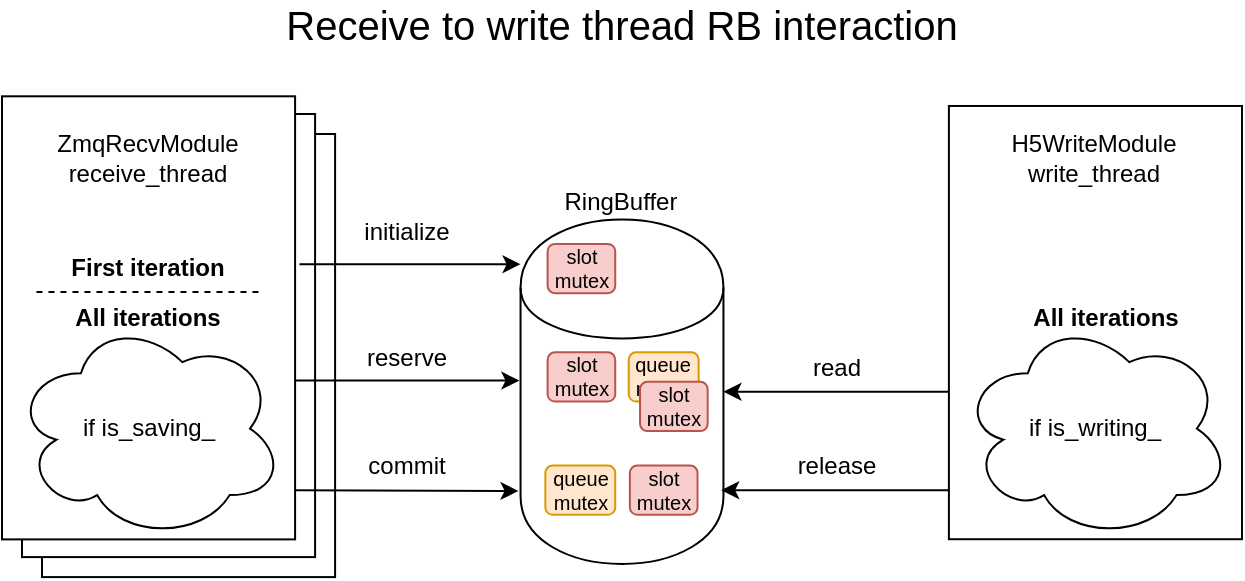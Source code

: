 <mxfile version="12.9.9" type="device"><diagram id="3znaM6-Qtt049MXpavv6" name="Page-1"><mxGraphModel dx="757" dy="1219" grid="1" gridSize="10" guides="1" tooltips="1" connect="1" arrows="1" fold="1" page="1" pageScale="1" pageWidth="827" pageHeight="1169" math="0" shadow="0"><root><mxCell id="0"/><mxCell id="1" parent="0"/><mxCell id="JWqNSt1Gs66bmwtQ73Sr-16" value="" style="group" vertex="1" connectable="0" parent="1"><mxGeometry x="104" y="20" width="620" height="286.542" as="geometry"/></mxCell><mxCell id="JWqNSt1Gs66bmwtQ73Sr-11" value="" style="group" vertex="1" connectable="0" parent="JWqNSt1Gs66bmwtQ73Sr-16"><mxGeometry x="10" y="55.004" width="156.545" height="231.538" as="geometry"/></mxCell><mxCell id="JWqNSt1Gs66bmwtQ73Sr-9" value="" style="rounded=0;whiteSpace=wrap;html=1;" vertex="1" parent="JWqNSt1Gs66bmwtQ73Sr-11"><mxGeometry x="10" y="10" width="146.545" height="221.538" as="geometry"/></mxCell><mxCell id="JWqNSt1Gs66bmwtQ73Sr-3" value="" style="rounded=0;whiteSpace=wrap;html=1;" vertex="1" parent="JWqNSt1Gs66bmwtQ73Sr-11"><mxGeometry width="146.545" height="221.538" as="geometry"/></mxCell><mxCell id="JWqNSt1Gs66bmwtQ73Sr-1" value="Receive to write thread RB interaction" style="text;html=1;strokeColor=none;fillColor=none;align=center;verticalAlign=middle;whiteSpace=wrap;rounded=0;fontSize=20;" vertex="1" parent="JWqNSt1Gs66bmwtQ73Sr-16"><mxGeometry x="135" width="350" height="20" as="geometry"/></mxCell><mxCell id="3xYVtdgNaVhoodympKKh-9" value="RingBuffer" style="shape=cylinder;whiteSpace=wrap;html=1;boundedLbl=1;backgroundOutline=1;labelPosition=center;verticalLabelPosition=top;align=center;verticalAlign=bottom;" parent="JWqNSt1Gs66bmwtQ73Sr-16" vertex="1"><mxGeometry x="259.273" y="107.692" width="101.455" height="172.308" as="geometry"/></mxCell><mxCell id="3xYVtdgNaVhoodympKKh-11" value="initialize" style="text;html=1;strokeColor=none;fillColor=none;align=center;verticalAlign=middle;whiteSpace=wrap;rounded=0;" parent="JWqNSt1Gs66bmwtQ73Sr-16" vertex="1"><mxGeometry x="180.364" y="101.538" width="45.091" height="24.615" as="geometry"/></mxCell><mxCell id="3xYVtdgNaVhoodympKKh-15" value="" style="endArrow=classic;html=1;entryX=-0.01;entryY=0.788;entryDx=0;entryDy=0;entryPerimeter=0;" parent="JWqNSt1Gs66bmwtQ73Sr-16" target="3xYVtdgNaVhoodympKKh-9" edge="1"><mxGeometry width="50" height="50" relative="1" as="geometry"><mxPoint x="146.545" y="243.077" as="sourcePoint"/><mxPoint x="248" y="280" as="targetPoint"/></mxGeometry></mxCell><mxCell id="3xYVtdgNaVhoodympKKh-19" value="commit" style="text;html=1;strokeColor=none;fillColor=none;align=center;verticalAlign=middle;whiteSpace=wrap;rounded=0;" parent="JWqNSt1Gs66bmwtQ73Sr-16" vertex="1"><mxGeometry x="180.364" y="218.462" width="45.091" height="24.615" as="geometry"/></mxCell><mxCell id="3xYVtdgNaVhoodympKKh-22" value="" style="endArrow=classic;html=1;entryX=1;entryY=0.5;entryDx=0;entryDy=0;" parent="JWqNSt1Gs66bmwtQ73Sr-16" target="3xYVtdgNaVhoodympKKh-9" edge="1"><mxGeometry width="50" height="50" relative="1" as="geometry"><mxPoint x="474.582" y="193.846" as="sourcePoint"/><mxPoint x="56.364" y="440" as="targetPoint"/></mxGeometry></mxCell><mxCell id="3xYVtdgNaVhoodympKKh-23" value="" style="endArrow=classic;html=1;entryX=1;entryY=0.5;entryDx=0;entryDy=0;" parent="JWqNSt1Gs66bmwtQ73Sr-16" edge="1"><mxGeometry width="50" height="50" relative="1" as="geometry"><mxPoint x="473.455" y="243.077" as="sourcePoint"/><mxPoint x="359.6" y="243.077" as="targetPoint"/></mxGeometry></mxCell><mxCell id="3xYVtdgNaVhoodympKKh-24" value="read" style="text;html=1;strokeColor=none;fillColor=none;align=center;verticalAlign=middle;whiteSpace=wrap;rounded=0;" parent="JWqNSt1Gs66bmwtQ73Sr-16" vertex="1"><mxGeometry x="394.545" y="169.231" width="45.091" height="24.615" as="geometry"/></mxCell><mxCell id="3xYVtdgNaVhoodympKKh-26" value="release" style="text;html=1;strokeColor=none;fillColor=none;align=center;verticalAlign=middle;whiteSpace=wrap;rounded=0;" parent="JWqNSt1Gs66bmwtQ73Sr-16" vertex="1"><mxGeometry x="394.545" y="218.462" width="45.091" height="24.615" as="geometry"/></mxCell><mxCell id="3xYVtdgNaVhoodympKKh-29" value="" style="endArrow=classic;html=1;exitX=1.015;exitY=0.379;exitDx=0;exitDy=0;exitPerimeter=0;entryX=0;entryY=0.13;entryDx=0;entryDy=0;entryPerimeter=0;" parent="JWqNSt1Gs66bmwtQ73Sr-16" source="3xYVtdgNaVhoodympKKh-7" target="3xYVtdgNaVhoodympKKh-9" edge="1"><mxGeometry width="50" height="50" relative="1" as="geometry"><mxPoint x="191.636" y="120" as="sourcePoint"/><mxPoint x="202.909" y="76.923" as="targetPoint"/></mxGeometry></mxCell><mxCell id="3xYVtdgNaVhoodympKKh-46" value="" style="group" parent="JWqNSt1Gs66bmwtQ73Sr-16" vertex="1" connectable="0"><mxGeometry x="180.364" y="182.769" width="78.909" height="24.615" as="geometry"/></mxCell><mxCell id="3xYVtdgNaVhoodympKKh-13" style="edgeStyle=orthogonalEdgeStyle;rounded=0;orthogonalLoop=1;jettySize=auto;html=1;exitX=1;exitY=0.5;exitDx=0;exitDy=0;" parent="3xYVtdgNaVhoodympKKh-46" edge="1"><mxGeometry relative="1" as="geometry"><mxPoint x="-34.006" y="-31.59" as="sourcePoint"/><mxPoint x="78.345" y="5.538" as="targetPoint"/><Array as="points"><mxPoint x="78.345" y="5.538"/></Array></mxGeometry></mxCell><mxCell id="3xYVtdgNaVhoodympKKh-18" value="reserve" style="text;html=1;strokeColor=none;fillColor=none;align=center;verticalAlign=middle;whiteSpace=wrap;rounded=0;" parent="3xYVtdgNaVhoodympKKh-46" vertex="1"><mxGeometry x="-0.564" y="-17.846" width="45.091" height="24.615" as="geometry"/></mxCell><mxCell id="3xYVtdgNaVhoodympKKh-51" value="&lt;div style=&quot;font-size: 10px;&quot;&gt;slot&lt;/div&gt;&lt;div style=&quot;font-size: 10px;&quot;&gt;mutex&lt;br style=&quot;font-size: 10px;&quot;&gt;&lt;/div&gt;" style="rounded=1;whiteSpace=wrap;html=1;fillColor=#f8cecc;strokeColor=#b85450;fontSize=10;" parent="JWqNSt1Gs66bmwtQ73Sr-16" vertex="1"><mxGeometry x="272.8" y="120" width="33.818" height="24.615" as="geometry"/></mxCell><mxCell id="3xYVtdgNaVhoodympKKh-52" value="&lt;div style=&quot;font-size: 10px;&quot;&gt;slot&lt;/div&gt;&lt;div style=&quot;font-size: 10px;&quot;&gt;mutex&lt;br style=&quot;font-size: 10px;&quot;&gt;&lt;/div&gt;" style="rounded=1;whiteSpace=wrap;html=1;fillColor=#f8cecc;strokeColor=#b85450;fontSize=10;" parent="JWqNSt1Gs66bmwtQ73Sr-16" vertex="1"><mxGeometry x="272.8" y="174.154" width="33.818" height="24.615" as="geometry"/></mxCell><mxCell id="3xYVtdgNaVhoodympKKh-53" value="&lt;div style=&quot;font-size: 10px;&quot;&gt;queue&lt;br style=&quot;font-size: 10px;&quot;&gt;&lt;/div&gt;&lt;div style=&quot;font-size: 10px;&quot;&gt;mutex&lt;br style=&quot;font-size: 10px;&quot;&gt;&lt;/div&gt;" style="rounded=1;whiteSpace=wrap;html=1;fillColor=#ffe6cc;strokeColor=#d79b00;fontSize=10;" parent="JWqNSt1Gs66bmwtQ73Sr-16" vertex="1"><mxGeometry x="271.673" y="230.769" width="34.945" height="24.615" as="geometry"/></mxCell><mxCell id="3xYVtdgNaVhoodympKKh-54" value="&lt;div style=&quot;font-size: 10px;&quot;&gt;queue&lt;br style=&quot;font-size: 10px;&quot;&gt;&lt;/div&gt;&lt;div style=&quot;font-size: 10px;&quot;&gt;mutex&lt;br style=&quot;font-size: 10px;&quot;&gt;&lt;/div&gt;" style="rounded=1;whiteSpace=wrap;html=1;fillColor=#ffe6cc;strokeColor=#d79b00;fontSize=10;" parent="JWqNSt1Gs66bmwtQ73Sr-16" vertex="1"><mxGeometry x="313.382" y="174.154" width="34.945" height="24.615" as="geometry"/></mxCell><mxCell id="3xYVtdgNaVhoodympKKh-55" value="&lt;div style=&quot;font-size: 10px;&quot;&gt;slot&lt;/div&gt;&lt;div style=&quot;font-size: 10px;&quot;&gt;mutex&lt;br style=&quot;font-size: 10px;&quot;&gt;&lt;/div&gt;" style="rounded=1;whiteSpace=wrap;html=1;fillColor=#f8cecc;strokeColor=#b85450;fontSize=10;" parent="JWqNSt1Gs66bmwtQ73Sr-16" vertex="1"><mxGeometry x="319.018" y="188.923" width="33.818" height="24.615" as="geometry"/></mxCell><mxCell id="3xYVtdgNaVhoodympKKh-56" value="&lt;div style=&quot;font-size: 10px;&quot;&gt;slot&lt;/div&gt;&lt;div style=&quot;font-size: 10px;&quot;&gt;mutex&lt;br style=&quot;font-size: 10px;&quot;&gt;&lt;/div&gt;" style="rounded=1;whiteSpace=wrap;html=1;fillColor=#f8cecc;strokeColor=#b85450;fontSize=10;" parent="JWqNSt1Gs66bmwtQ73Sr-16" vertex="1"><mxGeometry x="313.945" y="230.769" width="33.818" height="24.615" as="geometry"/></mxCell><mxCell id="5Tye0tfQIjI47bUOJYOQ-3" value="" style="group" parent="JWqNSt1Gs66bmwtQ73Sr-16" vertex="1" connectable="0"><mxGeometry x="473.455" y="124.835" width="146.545" height="142.857" as="geometry"/></mxCell><mxCell id="3xYVtdgNaVhoodympKKh-34" value="" style="group" parent="5Tye0tfQIjI47bUOJYOQ-3" vertex="1" connectable="0"><mxGeometry width="146.545" height="142.857" as="geometry"/></mxCell><mxCell id="3xYVtdgNaVhoodympKKh-33" value="" style="group" parent="3xYVtdgNaVhoodympKKh-34" vertex="1" connectable="0"><mxGeometry width="146.545" height="142.857" as="geometry"/></mxCell><mxCell id="3xYVtdgNaVhoodympKKh-30" value="" style="group" parent="3xYVtdgNaVhoodympKKh-33" vertex="1" connectable="0"><mxGeometry width="146.545" height="142.857" as="geometry"/></mxCell><mxCell id="3xYVtdgNaVhoodympKKh-3" value="" style="rounded=0;whiteSpace=wrap;html=1;" parent="3xYVtdgNaVhoodympKKh-30" vertex="1"><mxGeometry y="-73.846" width="146.545" height="216.615" as="geometry"/></mxCell><mxCell id="3xYVtdgNaVhoodympKKh-32" value="if is_writing_" style="ellipse;shape=cloud;whiteSpace=wrap;html=1;" parent="3xYVtdgNaVhoodympKKh-30" vertex="1"><mxGeometry x="5.636" y="32.088" width="135.273" height="110.769" as="geometry"/></mxCell><mxCell id="3xYVtdgNaVhoodympKKh-4" value="&lt;div&gt;H5WriteModule&lt;/div&gt;&lt;div&gt;write_thread&lt;/div&gt;" style="text;html=1;strokeColor=none;fillColor=none;align=center;verticalAlign=middle;whiteSpace=wrap;rounded=0;" parent="3xYVtdgNaVhoodympKKh-30" vertex="1"><mxGeometry x="56.032" y="-73.934" width="34.481" height="51.282" as="geometry"/></mxCell><mxCell id="3xYVtdgNaVhoodympKKh-36" value="&lt;b&gt;All iterations&lt;br&gt;&lt;/b&gt;" style="text;html=1;strokeColor=none;fillColor=none;align=center;verticalAlign=middle;whiteSpace=wrap;rounded=0;" parent="3xYVtdgNaVhoodympKKh-30" vertex="1"><mxGeometry x="33.818" y="19.778" width="90.182" height="24.615" as="geometry"/></mxCell><mxCell id="JWqNSt1Gs66bmwtQ73Sr-10" value="" style="group" vertex="1" connectable="0" parent="JWqNSt1Gs66bmwtQ73Sr-16"><mxGeometry y="40" width="146.545" height="227.692" as="geometry"/></mxCell><mxCell id="5Tye0tfQIjI47bUOJYOQ-4" value="" style="group" parent="JWqNSt1Gs66bmwtQ73Sr-10" vertex="1" connectable="0"><mxGeometry width="146.545" height="227.692" as="geometry"/></mxCell><mxCell id="3xYVtdgNaVhoodympKKh-7" value="" style="rounded=0;whiteSpace=wrap;html=1;" parent="5Tye0tfQIjI47bUOJYOQ-4" vertex="1"><mxGeometry y="6.154" width="146.545" height="221.538" as="geometry"/></mxCell><mxCell id="3xYVtdgNaVhoodympKKh-8" value="&lt;div&gt;ZmqRecvModule&lt;/div&gt;&lt;div&gt;receive_thread&lt;/div&gt;" style="text;html=1;strokeColor=none;fillColor=none;align=center;verticalAlign=middle;whiteSpace=wrap;rounded=0;" parent="5Tye0tfQIjI47bUOJYOQ-4" vertex="1"><mxGeometry x="56.032" width="34.481" height="73.846" as="geometry"/></mxCell><mxCell id="3xYVtdgNaVhoodympKKh-12" value="" style="endArrow=none;dashed=1;html=1;" parent="5Tye0tfQIjI47bUOJYOQ-4" edge="1"><mxGeometry width="50" height="50" relative="1" as="geometry"><mxPoint x="17.241" y="104" as="sourcePoint"/><mxPoint x="129.305" y="104" as="targetPoint"/></mxGeometry></mxCell><mxCell id="3xYVtdgNaVhoodympKKh-16" value="&lt;b&gt;First iteration&lt;/b&gt;" style="text;html=1;strokeColor=none;fillColor=none;align=center;verticalAlign=middle;whiteSpace=wrap;rounded=0;" parent="5Tye0tfQIjI47bUOJYOQ-4" vertex="1"><mxGeometry x="28.182" y="80" width="90.182" height="24.615" as="geometry"/></mxCell><mxCell id="3xYVtdgNaVhoodympKKh-17" value="&lt;b&gt;All iterations&lt;br&gt;&lt;/b&gt;" style="text;html=1;strokeColor=none;fillColor=none;align=center;verticalAlign=middle;whiteSpace=wrap;rounded=0;" parent="5Tye0tfQIjI47bUOJYOQ-4" vertex="1"><mxGeometry x="28.182" y="104.615" width="90.182" height="24.615" as="geometry"/></mxCell><mxCell id="3xYVtdgNaVhoodympKKh-21" value="if is_saving_" style="ellipse;shape=cloud;whiteSpace=wrap;html=1;" parent="5Tye0tfQIjI47bUOJYOQ-4" vertex="1"><mxGeometry x="5.636" y="116.923" width="135.273" height="110.769" as="geometry"/></mxCell></root></mxGraphModel></diagram></mxfile>